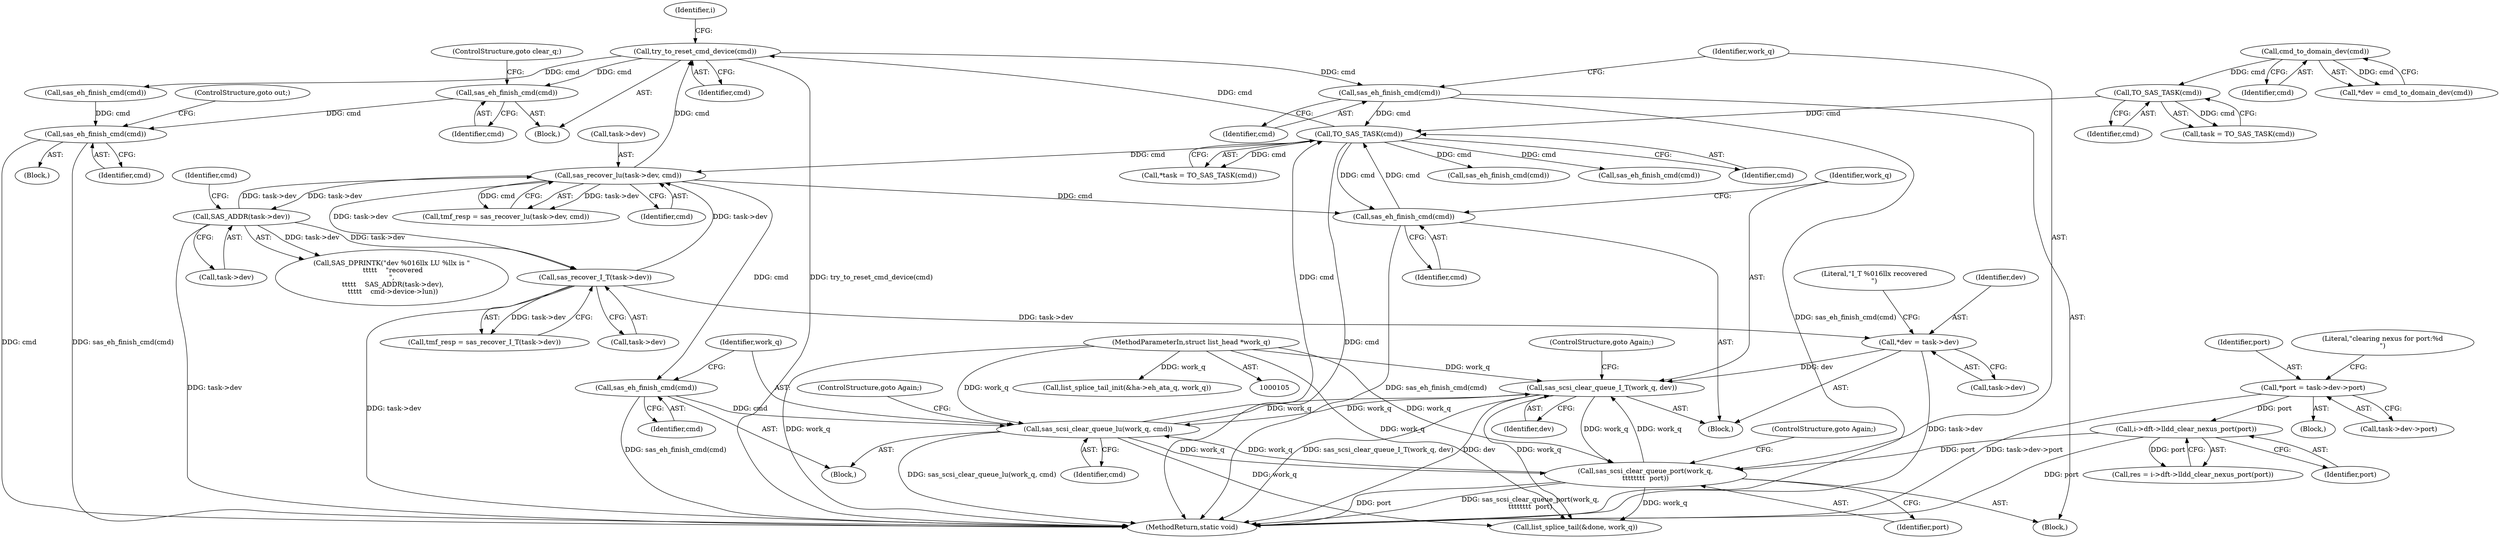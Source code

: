 digraph "0_linux_318aaf34f1179b39fa9c30fa0f3288b645beee39_1@pointer" {
"1000383" [label="(Call,sas_eh_finish_cmd(cmd))"];
"1000305" [label="(Call,try_to_reset_cmd_device(cmd))"];
"1000170" [label="(Call,TO_SAS_TASK(cmd))"];
"1000147" [label="(Call,TO_SAS_TASK(cmd))"];
"1000136" [label="(Call,cmd_to_domain_dev(cmd))"];
"1000341" [label="(Call,sas_eh_finish_cmd(cmd))"];
"1000299" [label="(Call,sas_eh_finish_cmd(cmd))"];
"1000237" [label="(Call,sas_recover_lu(task->dev, cmd))"];
"1000249" [label="(Call,SAS_ADDR(task->dev))"];
"1000271" [label="(Call,sas_recover_I_T(task->dev))"];
"1000260" [label="(Call,sas_scsi_clear_queue_lu(work_q, cmd))"];
"1000343" [label="(Call,sas_scsi_clear_queue_port(work_q,\n\t\t\t\t\t\t\t\t  port))"];
"1000301" [label="(Call,sas_scsi_clear_queue_I_T(work_q, dev))"];
"1000107" [label="(MethodParameterIn,struct list_head *work_q)"];
"1000286" [label="(Call,*dev = task->dev)"];
"1000329" [label="(Call,i->dft->lldd_clear_nexus_port(port))"];
"1000315" [label="(Call,*port = task->dev->port)"];
"1000258" [label="(Call,sas_eh_finish_cmd(cmd))"];
"1000402" [label="(Call,sas_eh_finish_cmd(cmd))"];
"1000258" [label="(Call,sas_eh_finish_cmd(cmd))"];
"1000262" [label="(Identifier,cmd)"];
"1000387" [label="(Call,list_splice_tail(&done, work_q))"];
"1000246" [label="(Block,)"];
"1000306" [label="(Identifier,cmd)"];
"1000367" [label="(Call,sas_eh_finish_cmd(cmd))"];
"1000344" [label="(Identifier,work_q)"];
"1000341" [label="(Call,sas_eh_finish_cmd(cmd))"];
"1000148" [label="(Identifier,cmd)"];
"1000330" [label="(Identifier,port)"];
"1000317" [label="(Call,task->dev->port)"];
"1000238" [label="(Call,task->dev)"];
"1000384" [label="(Identifier,cmd)"];
"1000170" [label="(Call,TO_SAS_TASK(cmd))"];
"1000271" [label="(Call,sas_recover_I_T(task->dev))"];
"1000136" [label="(Call,cmd_to_domain_dev(cmd))"];
"1000237" [label="(Call,sas_recover_lu(task->dev, cmd))"];
"1000403" [label="(Identifier,cmd)"];
"1000147" [label="(Call,TO_SAS_TASK(cmd))"];
"1000342" [label="(Identifier,cmd)"];
"1000255" [label="(Identifier,cmd)"];
"1000213" [label="(Block,)"];
"1000260" [label="(Call,sas_scsi_clear_queue_lu(work_q, cmd))"];
"1000249" [label="(Call,SAS_ADDR(task->dev))"];
"1000405" [label="(MethodReturn,static void)"];
"1000315" [label="(Call,*port = task->dev->port)"];
"1000404" [label="(ControlStructure,goto out;)"];
"1000145" [label="(Call,task = TO_SAS_TASK(cmd))"];
"1000171" [label="(Identifier,cmd)"];
"1000302" [label="(Identifier,work_q)"];
"1000305" [label="(Call,try_to_reset_cmd_device(cmd))"];
"1000288" [label="(Call,task->dev)"];
"1000343" [label="(Call,sas_scsi_clear_queue_port(work_q,\n\t\t\t\t\t\t\t\t  port))"];
"1000323" [label="(Literal,\"clearing nexus for port:%d\n\")"];
"1000168" [label="(Call,*task = TO_SAS_TASK(cmd))"];
"1000137" [label="(Identifier,cmd)"];
"1000269" [label="(Call,tmf_resp = sas_recover_I_T(task->dev))"];
"1000304" [label="(ControlStructure,goto Again;)"];
"1000263" [label="(ControlStructure,goto Again;)"];
"1000346" [label="(ControlStructure,goto Again;)"];
"1000313" [label="(Block,)"];
"1000286" [label="(Call,*dev = task->dev)"];
"1000316" [label="(Identifier,port)"];
"1000303" [label="(Identifier,dev)"];
"1000402" [label="(Call,sas_eh_finish_cmd(cmd))"];
"1000272" [label="(Call,task->dev)"];
"1000235" [label="(Call,tmf_resp = sas_recover_lu(task->dev, cmd))"];
"1000335" [label="(Block,)"];
"1000250" [label="(Call,task->dev)"];
"1000299" [label="(Call,sas_eh_finish_cmd(cmd))"];
"1000329" [label="(Call,i->dft->lldd_clear_nexus_port(port))"];
"1000259" [label="(Identifier,cmd)"];
"1000247" [label="(Call,SAS_DPRINTK(\"dev %016llx LU %llx is \"\n \t\t\t\t\t    \"recovered\n\",\n \t\t\t\t\t    SAS_ADDR(task->dev),\n \t\t\t\t\t    cmd->device->lun))"];
"1000300" [label="(Identifier,cmd)"];
"1000241" [label="(Identifier,cmd)"];
"1000219" [label="(Call,sas_eh_finish_cmd(cmd))"];
"1000292" [label="(Literal,\"I_T %016llx recovered\n\")"];
"1000391" [label="(Call,list_splice_tail_init(&ha->eh_ata_q, work_q))"];
"1000107" [label="(MethodParameterIn,struct list_head *work_q)"];
"1000301" [label="(Call,sas_scsi_clear_queue_I_T(work_q, dev))"];
"1000345" [label="(Identifier,port)"];
"1000385" [label="(ControlStructure,goto clear_q;)"];
"1000310" [label="(Identifier,i)"];
"1000287" [label="(Identifier,dev)"];
"1000108" [label="(Block,)"];
"1000227" [label="(Call,sas_eh_finish_cmd(cmd))"];
"1000383" [label="(Call,sas_eh_finish_cmd(cmd))"];
"1000134" [label="(Call,*dev = cmd_to_domain_dev(cmd))"];
"1000261" [label="(Identifier,work_q)"];
"1000327" [label="(Call,res = i->dft->lldd_clear_nexus_port(port))"];
"1000284" [label="(Block,)"];
"1000383" -> "1000213"  [label="AST: "];
"1000383" -> "1000384"  [label="CFG: "];
"1000384" -> "1000383"  [label="AST: "];
"1000385" -> "1000383"  [label="CFG: "];
"1000305" -> "1000383"  [label="DDG: cmd"];
"1000383" -> "1000402"  [label="DDG: cmd"];
"1000305" -> "1000213"  [label="AST: "];
"1000305" -> "1000306"  [label="CFG: "];
"1000306" -> "1000305"  [label="AST: "];
"1000310" -> "1000305"  [label="CFG: "];
"1000305" -> "1000405"  [label="DDG: try_to_reset_cmd_device(cmd)"];
"1000170" -> "1000305"  [label="DDG: cmd"];
"1000237" -> "1000305"  [label="DDG: cmd"];
"1000305" -> "1000341"  [label="DDG: cmd"];
"1000305" -> "1000367"  [label="DDG: cmd"];
"1000170" -> "1000168"  [label="AST: "];
"1000170" -> "1000171"  [label="CFG: "];
"1000171" -> "1000170"  [label="AST: "];
"1000168" -> "1000170"  [label="CFG: "];
"1000170" -> "1000405"  [label="DDG: cmd"];
"1000170" -> "1000168"  [label="DDG: cmd"];
"1000147" -> "1000170"  [label="DDG: cmd"];
"1000341" -> "1000170"  [label="DDG: cmd"];
"1000299" -> "1000170"  [label="DDG: cmd"];
"1000260" -> "1000170"  [label="DDG: cmd"];
"1000170" -> "1000219"  [label="DDG: cmd"];
"1000170" -> "1000227"  [label="DDG: cmd"];
"1000170" -> "1000237"  [label="DDG: cmd"];
"1000170" -> "1000299"  [label="DDG: cmd"];
"1000147" -> "1000145"  [label="AST: "];
"1000147" -> "1000148"  [label="CFG: "];
"1000148" -> "1000147"  [label="AST: "];
"1000145" -> "1000147"  [label="CFG: "];
"1000147" -> "1000145"  [label="DDG: cmd"];
"1000136" -> "1000147"  [label="DDG: cmd"];
"1000136" -> "1000134"  [label="AST: "];
"1000136" -> "1000137"  [label="CFG: "];
"1000137" -> "1000136"  [label="AST: "];
"1000134" -> "1000136"  [label="CFG: "];
"1000136" -> "1000134"  [label="DDG: cmd"];
"1000341" -> "1000335"  [label="AST: "];
"1000341" -> "1000342"  [label="CFG: "];
"1000342" -> "1000341"  [label="AST: "];
"1000344" -> "1000341"  [label="CFG: "];
"1000341" -> "1000405"  [label="DDG: sas_eh_finish_cmd(cmd)"];
"1000299" -> "1000284"  [label="AST: "];
"1000299" -> "1000300"  [label="CFG: "];
"1000300" -> "1000299"  [label="AST: "];
"1000302" -> "1000299"  [label="CFG: "];
"1000299" -> "1000405"  [label="DDG: sas_eh_finish_cmd(cmd)"];
"1000237" -> "1000299"  [label="DDG: cmd"];
"1000237" -> "1000235"  [label="AST: "];
"1000237" -> "1000241"  [label="CFG: "];
"1000238" -> "1000237"  [label="AST: "];
"1000241" -> "1000237"  [label="AST: "];
"1000235" -> "1000237"  [label="CFG: "];
"1000237" -> "1000235"  [label="DDG: task->dev"];
"1000237" -> "1000235"  [label="DDG: cmd"];
"1000249" -> "1000237"  [label="DDG: task->dev"];
"1000271" -> "1000237"  [label="DDG: task->dev"];
"1000237" -> "1000249"  [label="DDG: task->dev"];
"1000237" -> "1000258"  [label="DDG: cmd"];
"1000237" -> "1000271"  [label="DDG: task->dev"];
"1000249" -> "1000247"  [label="AST: "];
"1000249" -> "1000250"  [label="CFG: "];
"1000250" -> "1000249"  [label="AST: "];
"1000255" -> "1000249"  [label="CFG: "];
"1000249" -> "1000405"  [label="DDG: task->dev"];
"1000249" -> "1000247"  [label="DDG: task->dev"];
"1000249" -> "1000271"  [label="DDG: task->dev"];
"1000271" -> "1000269"  [label="AST: "];
"1000271" -> "1000272"  [label="CFG: "];
"1000272" -> "1000271"  [label="AST: "];
"1000269" -> "1000271"  [label="CFG: "];
"1000271" -> "1000405"  [label="DDG: task->dev"];
"1000271" -> "1000269"  [label="DDG: task->dev"];
"1000271" -> "1000286"  [label="DDG: task->dev"];
"1000260" -> "1000246"  [label="AST: "];
"1000260" -> "1000262"  [label="CFG: "];
"1000261" -> "1000260"  [label="AST: "];
"1000262" -> "1000260"  [label="AST: "];
"1000263" -> "1000260"  [label="CFG: "];
"1000260" -> "1000405"  [label="DDG: sas_scsi_clear_queue_lu(work_q, cmd)"];
"1000343" -> "1000260"  [label="DDG: work_q"];
"1000301" -> "1000260"  [label="DDG: work_q"];
"1000107" -> "1000260"  [label="DDG: work_q"];
"1000258" -> "1000260"  [label="DDG: cmd"];
"1000260" -> "1000301"  [label="DDG: work_q"];
"1000260" -> "1000343"  [label="DDG: work_q"];
"1000260" -> "1000387"  [label="DDG: work_q"];
"1000343" -> "1000335"  [label="AST: "];
"1000343" -> "1000345"  [label="CFG: "];
"1000344" -> "1000343"  [label="AST: "];
"1000345" -> "1000343"  [label="AST: "];
"1000346" -> "1000343"  [label="CFG: "];
"1000343" -> "1000405"  [label="DDG: sas_scsi_clear_queue_port(work_q,\n\t\t\t\t\t\t\t\t  port)"];
"1000343" -> "1000405"  [label="DDG: port"];
"1000343" -> "1000301"  [label="DDG: work_q"];
"1000301" -> "1000343"  [label="DDG: work_q"];
"1000107" -> "1000343"  [label="DDG: work_q"];
"1000329" -> "1000343"  [label="DDG: port"];
"1000343" -> "1000387"  [label="DDG: work_q"];
"1000301" -> "1000284"  [label="AST: "];
"1000301" -> "1000303"  [label="CFG: "];
"1000302" -> "1000301"  [label="AST: "];
"1000303" -> "1000301"  [label="AST: "];
"1000304" -> "1000301"  [label="CFG: "];
"1000301" -> "1000405"  [label="DDG: dev"];
"1000301" -> "1000405"  [label="DDG: sas_scsi_clear_queue_I_T(work_q, dev)"];
"1000107" -> "1000301"  [label="DDG: work_q"];
"1000286" -> "1000301"  [label="DDG: dev"];
"1000301" -> "1000387"  [label="DDG: work_q"];
"1000107" -> "1000105"  [label="AST: "];
"1000107" -> "1000405"  [label="DDG: work_q"];
"1000107" -> "1000387"  [label="DDG: work_q"];
"1000107" -> "1000391"  [label="DDG: work_q"];
"1000286" -> "1000284"  [label="AST: "];
"1000286" -> "1000288"  [label="CFG: "];
"1000287" -> "1000286"  [label="AST: "];
"1000288" -> "1000286"  [label="AST: "];
"1000292" -> "1000286"  [label="CFG: "];
"1000286" -> "1000405"  [label="DDG: task->dev"];
"1000329" -> "1000327"  [label="AST: "];
"1000329" -> "1000330"  [label="CFG: "];
"1000330" -> "1000329"  [label="AST: "];
"1000327" -> "1000329"  [label="CFG: "];
"1000329" -> "1000405"  [label="DDG: port"];
"1000329" -> "1000327"  [label="DDG: port"];
"1000315" -> "1000329"  [label="DDG: port"];
"1000315" -> "1000313"  [label="AST: "];
"1000315" -> "1000317"  [label="CFG: "];
"1000316" -> "1000315"  [label="AST: "];
"1000317" -> "1000315"  [label="AST: "];
"1000323" -> "1000315"  [label="CFG: "];
"1000315" -> "1000405"  [label="DDG: task->dev->port"];
"1000258" -> "1000246"  [label="AST: "];
"1000258" -> "1000259"  [label="CFG: "];
"1000259" -> "1000258"  [label="AST: "];
"1000261" -> "1000258"  [label="CFG: "];
"1000258" -> "1000405"  [label="DDG: sas_eh_finish_cmd(cmd)"];
"1000402" -> "1000108"  [label="AST: "];
"1000402" -> "1000403"  [label="CFG: "];
"1000403" -> "1000402"  [label="AST: "];
"1000404" -> "1000402"  [label="CFG: "];
"1000402" -> "1000405"  [label="DDG: sas_eh_finish_cmd(cmd)"];
"1000402" -> "1000405"  [label="DDG: cmd"];
"1000367" -> "1000402"  [label="DDG: cmd"];
}
